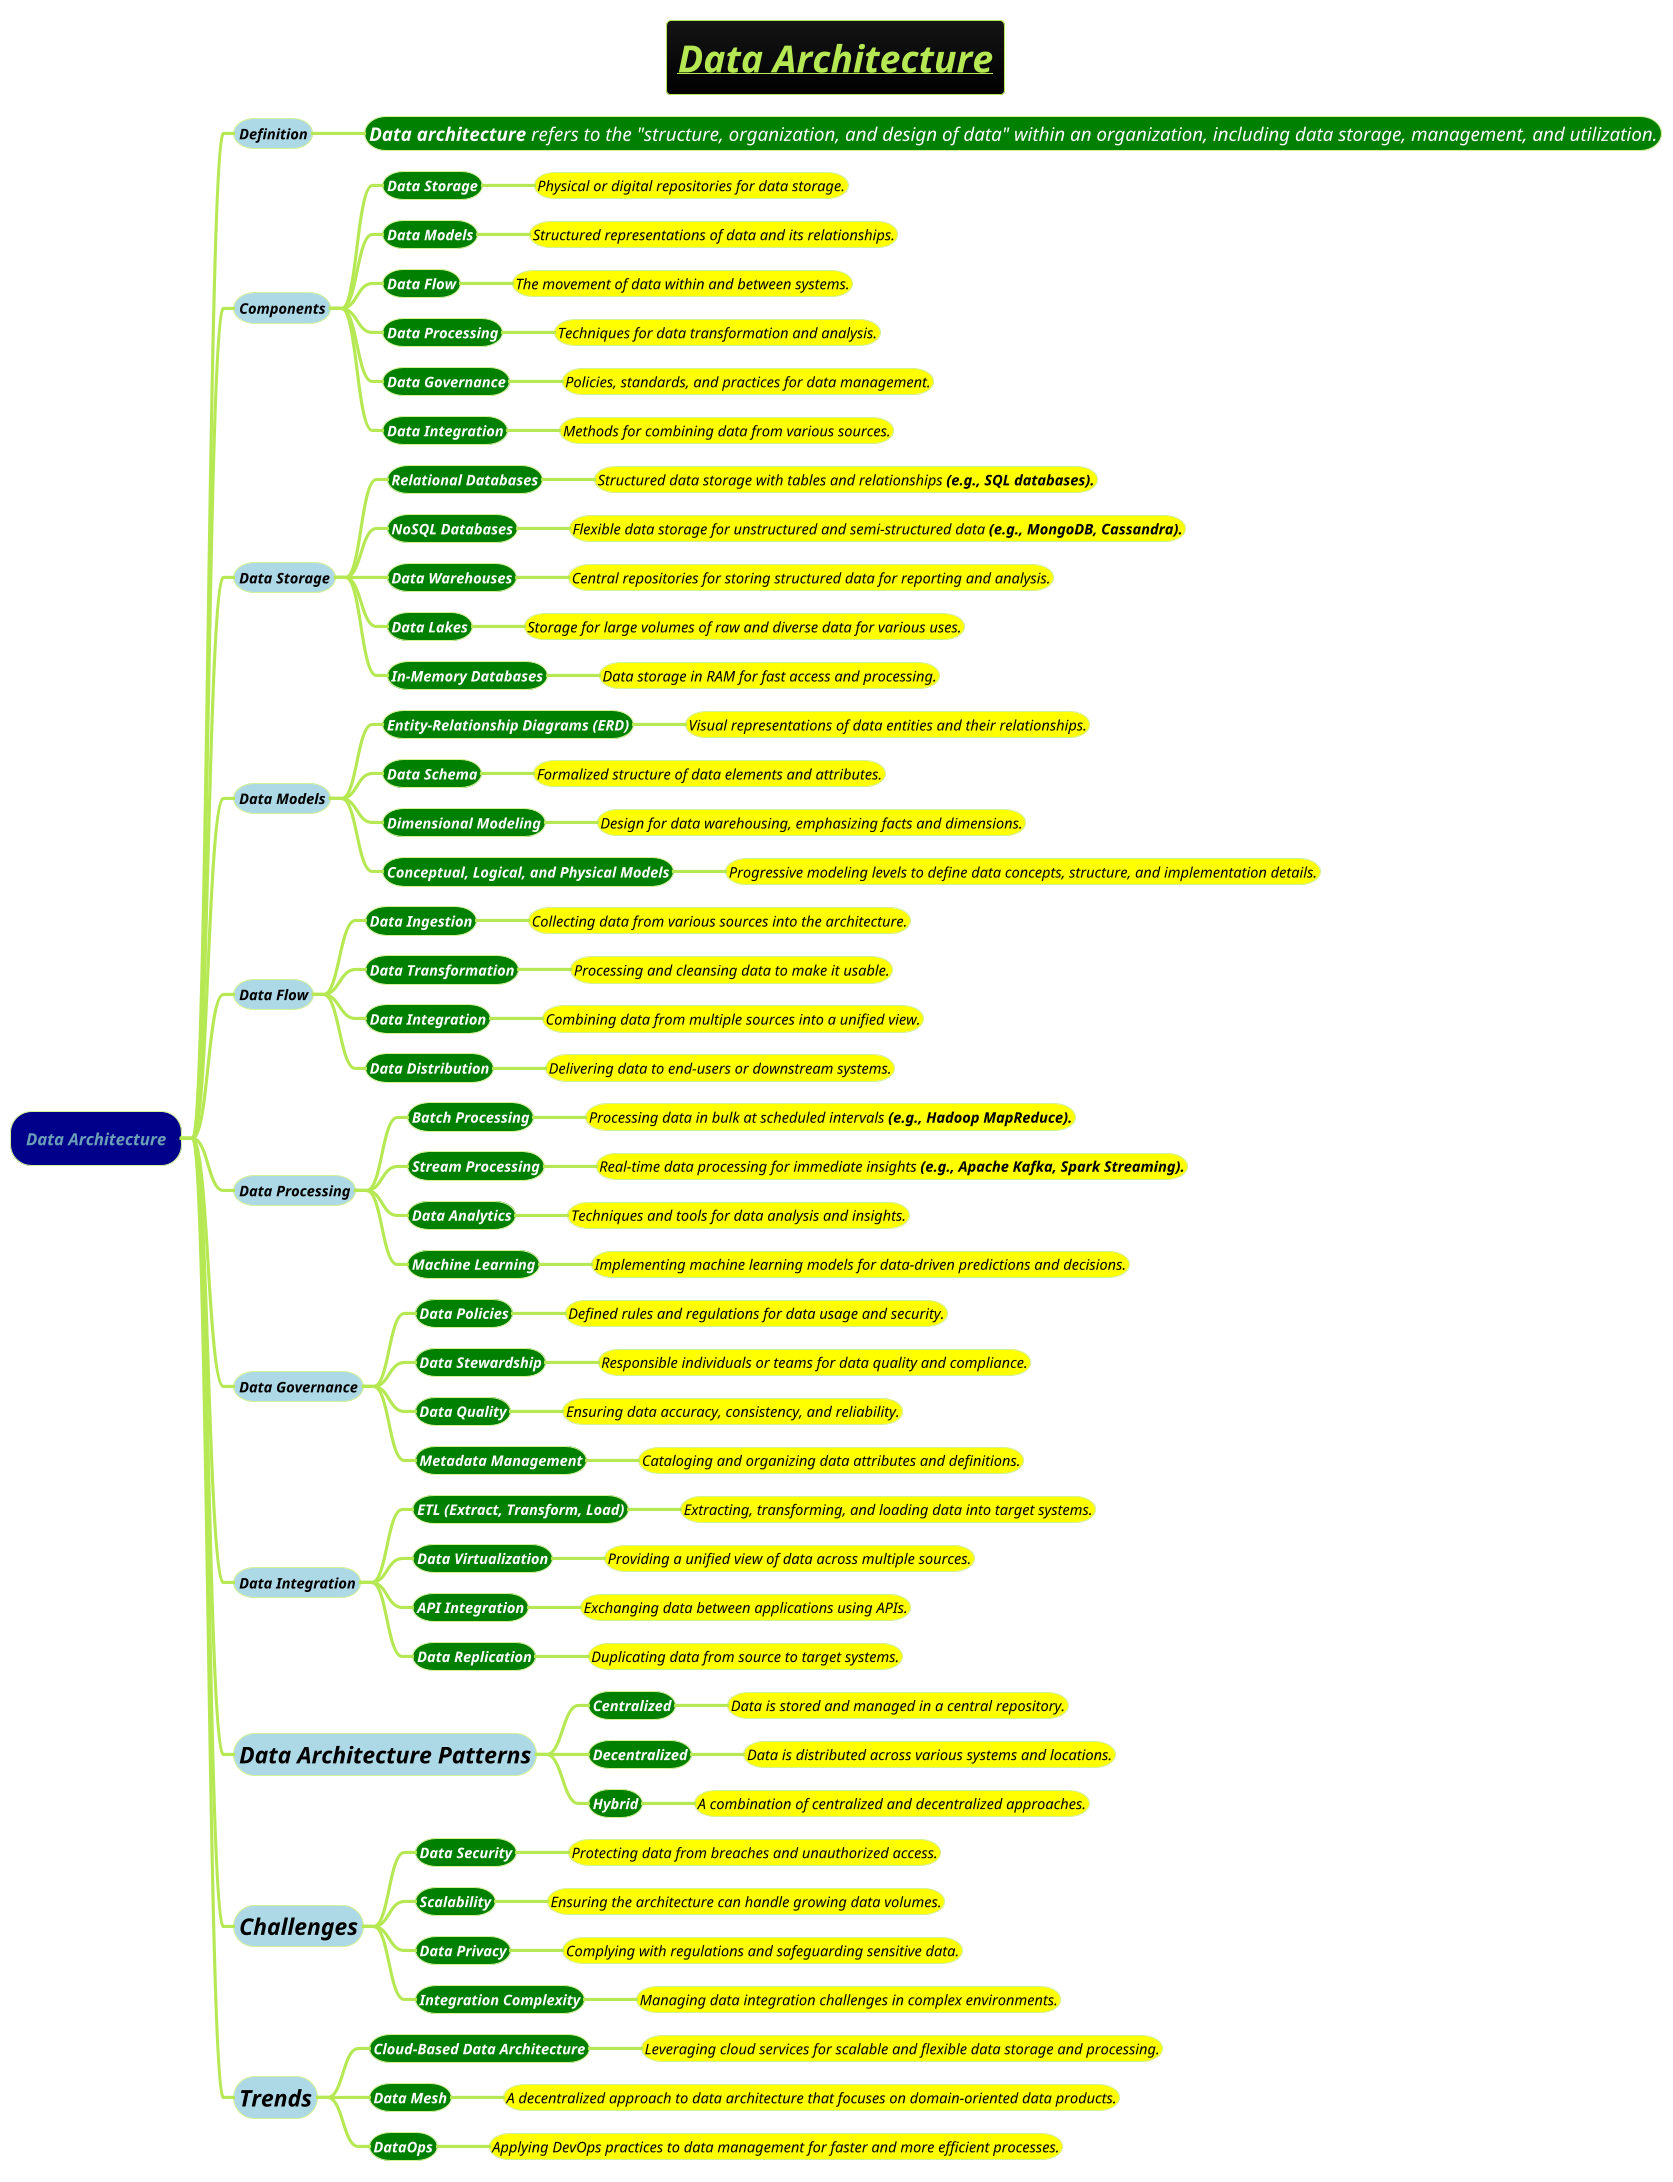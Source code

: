 @startmindmap
title =<i><u><b>Data Architecture
!theme hacker



*[#darkblue] <i><b>Data Architecture
**[#lightblue] <i><size:14><b><color #black>Definition
***[#green] <i><size:18><color #white>**Data architecture** refers to the "structure, organization, and design of data" within an organization, including data storage, management, and utilization.

**[#lightblue] <i><size:14><b><color #black>Components
***[#green] <i><size:14><b><color #white>Data Storage
****[#yellow] <i><size:14><color #black>Physical or digital repositories for data storage.
***[#green] <i><size:14><b><color #white>Data Models
****[#yellow] <i><size:14><color #black>Structured representations of data and its relationships.
***[#green] <i><size:14><b><color #white>Data Flow
****[#yellow] <i><size:14><color #black>The movement of data within and between systems.
***[#green] <i><size:14><b><color #white>Data Processing
****[#yellow] <i><size:14><color #black>Techniques for data transformation and analysis.
***[#green] <i><size:14><b><color #white>Data Governance
****[#yellow] <i><size:14><color #black>Policies, standards, and practices for data management.
***[#green] <i><size:14><b><color #white>Data Integration
****[#yellow] <i><size:14><color #black>Methods for combining data from various sources.

**[#lightblue] <i><size:14><b><color #black>Data Storage
***[#green] <i><size:14><b><color #white>Relational Databases
****[#yellow] <i><size:14><color #black>Structured data storage with tables and relationships <b>(e.g., SQL databases).
***[#green] <i><size:14><b><color #white>NoSQL Databases
****[#yellow] <i><size:14><color #black>Flexible data storage for unstructured and semi-structured data <b>(e.g., MongoDB, Cassandra).
***[#green] <i><size:14><b><color #white>Data Warehouses
****[#yellow] <i><size:14><color #black>Central repositories for storing structured data for reporting and analysis.
***[#green] <i><size:14><b><color #white>Data Lakes
****[#yellow] <i><size:14><color #black>Storage for large volumes of raw and diverse data for various uses.
***[#green] <i><size:14><b><color #white>In-Memory Databases
****[#yellow] <i><size:14><color #black>Data storage in RAM for fast access and processing.

**[#lightblue] <i><size:14><b><color #black>Data Models
***[#green] <i><size:14><b><color #white>Entity-Relationship Diagrams <b>(ERD)
****[#yellow] <i><size:14><color #black>Visual representations of data entities and their relationships.
***[#green] <i><size:14><b><color #white>Data Schema
****[#yellow] <i><size:14><color #black>Formalized structure of data elements and attributes.
***[#green] <i><size:14><b><color #white>Dimensional Modeling
****[#yellow] <i><size:14><color #black>Design for data warehousing, emphasizing facts and dimensions.
***[#green] <i><size:14><b><color #white>Conceptual, Logical, and Physical Models
****[#yellow] <i><size:14><color #black>Progressive modeling levels to define data concepts, structure, and implementation details.

**[#lightblue] <i><size:14><b><color #black>Data Flow
***[#green] <i><size:14><b><color #white>Data Ingestion
****[#yellow] <i><size:14><color #black>Collecting data from various sources into the architecture.
***[#green] <i><size:14><b><color #white>Data Transformation
****[#yellow] <i><size:14><color #black>Processing and cleansing data to make it usable.
***[#green] <i><size:14><b><color #white>Data Integration
****[#yellow] <i><size:14><color #black>Combining data from multiple sources into a unified view.
***[#green] <i><size:14><b><color #white>Data Distribution
****[#yellow] <i><size:14><color #black>Delivering data to end-users or downstream systems.

**[#lightblue] <i><size:14><b><color #black>Data Processing
***[#green] <i><size:14><b><color #white>Batch Processing
****[#yellow] <i><size:14><color #black>Processing data in bulk at scheduled intervals <b>(e.g., Hadoop MapReduce).
***[#green] <i><size:14><b><color #white>Stream Processing
****[#yellow] <i><size:14><color #black>Real-time data processing for immediate insights <b>(e.g., Apache Kafka, Spark Streaming).
***[#green] <i><size:14><b><color #white>Data Analytics
****[#yellow] <i><size:14><color #black>Techniques and tools for data analysis and insights.
***[#green] <i><size:14><b><color #white>Machine Learning
****[#yellow] <i><size:14><color #black>Implementing machine learning models for data-driven predictions and decisions.

**[#lightblue] <i><size:14><b><color #black>Data Governance
***[#green] <i><size:14><b><color #white>Data Policies
****[#yellow] <i><size:14><color #black>Defined rules and regulations for data usage and security.
***[#green] <i><size:14><b><color #white>Data Stewardship
****[#yellow] <i><size:14><color #black>Responsible individuals or teams for data quality and compliance.
***[#green] <i><size:14><b><color #white>Data Quality
****[#yellow] <i><size:14><color #black>Ensuring data accuracy, consistency, and reliability.
***[#green] <i><size:14><b><color #white>Metadata Management
****[#yellow] <i><size:14><color #black>Cataloging and organizing data attributes and definitions.

**[#lightblue] <i><size:14><b><color #black>Data Integration
***[#green] <i><size:14><b><color #white>ETL <b>(Extract, Transform, Load)
****[#yellow] <i><size:14><color #black>Extracting, transforming, and loading data into target systems.
***[#green] <i><size:14><b><color #white>Data Virtualization
****[#yellow] <i><size:14><color #black>Providing a unified view of data across multiple sources.
***[#green] <i><size:14><b><color #white>API Integration
****[#yellow] <i><size:14><color #black>Exchanging data between applications using APIs.
***[#green] <i><size:14><b><color #white>Data Replication
****[#yellow] <i><size:14><color #black>Duplicating data from source to target systems.

**[#lightblue] <i><size:22><b><color #black>Data Architecture Patterns
***[#green] <i><size:14><b><color #white>Centralized
****[#yellow] <i><size:14><color #black>Data is stored and managed in a central repository.
***[#green] <i><size:14><b><color #white>Decentralized
****[#yellow] <i><size:14><color #black>Data is distributed across various systems and locations.
***[#green] <i><size:14><b><color #white>Hybrid
****[#yellow] <i><size:14><color #black>A combination of centralized and decentralized approaches.

**[#lightblue] <i><size:22><b><color #black>Challenges
***[#green] <i><size:14><b><color #white>Data Security
****[#yellow] <i><size:14><color #black>Protecting data from breaches and unauthorized access.
***[#green] <i><size:14><b><color #white>Scalability
****[#yellow] <i><size:14><color #black>Ensuring the architecture can handle growing data volumes.
***[#green] <i><size:14><b><color #white>Data Privacy
****[#yellow] <i><size:14><color #black>Complying with regulations and safeguarding sensitive data.
***[#green] <i><size:14><b><color #white>Integration Complexity
****[#yellow] <i><size:14><color #black>Managing data integration challenges in complex environments.

**[#lightblue] <i><size:22><b><color #black>Trends
***[#green] <i><size:14><b><color #white>Cloud-Based Data Architecture
****[#yellow] <i><size:14><color #black>Leveraging cloud services for scalable and flexible data storage and processing.
***[#green] <i><size:14><b><color #white>Data Mesh
****[#yellow] <i><size:14><color #black>A decentralized approach to data architecture that focuses on domain-oriented data products.
***[#green] <i><size:14><b><color #white>DataOps
****[#yellow] <i><size:14><color #black>Applying DevOps practices to data management for faster and more efficient processes.

@endmindmap
